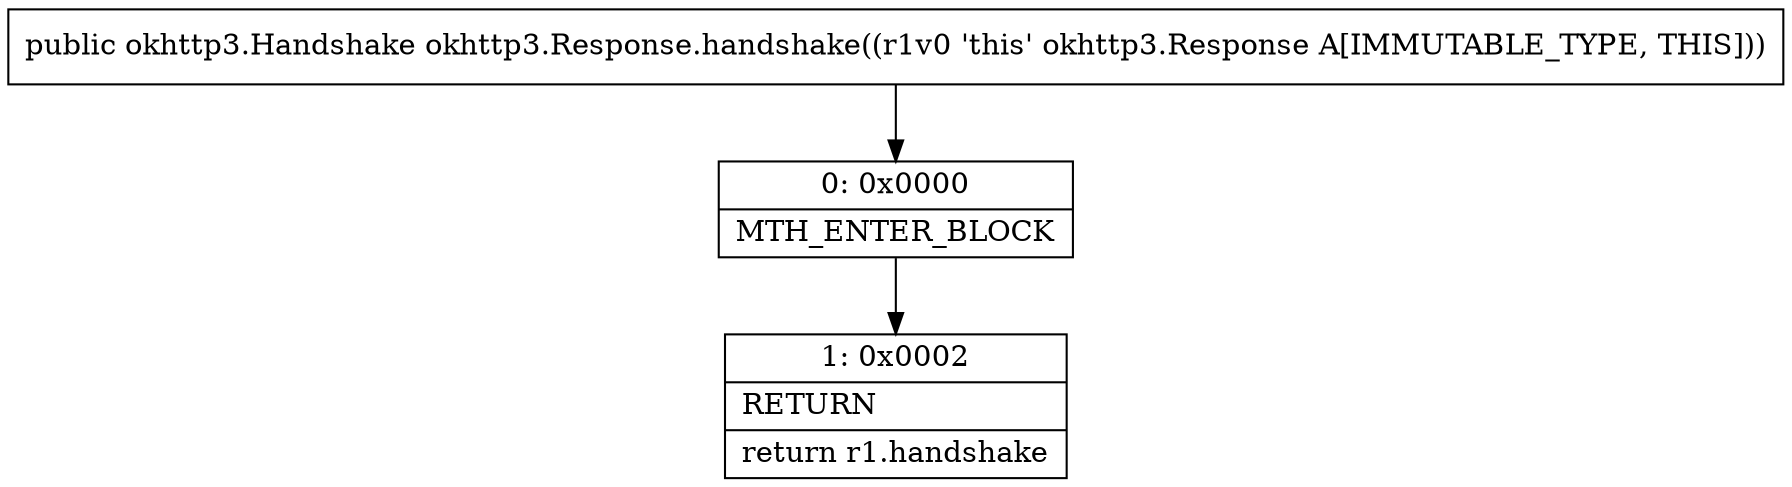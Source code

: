 digraph "CFG forokhttp3.Response.handshake()Lokhttp3\/Handshake;" {
Node_0 [shape=record,label="{0\:\ 0x0000|MTH_ENTER_BLOCK\l}"];
Node_1 [shape=record,label="{1\:\ 0x0002|RETURN\l|return r1.handshake\l}"];
MethodNode[shape=record,label="{public okhttp3.Handshake okhttp3.Response.handshake((r1v0 'this' okhttp3.Response A[IMMUTABLE_TYPE, THIS])) }"];
MethodNode -> Node_0;
Node_0 -> Node_1;
}

